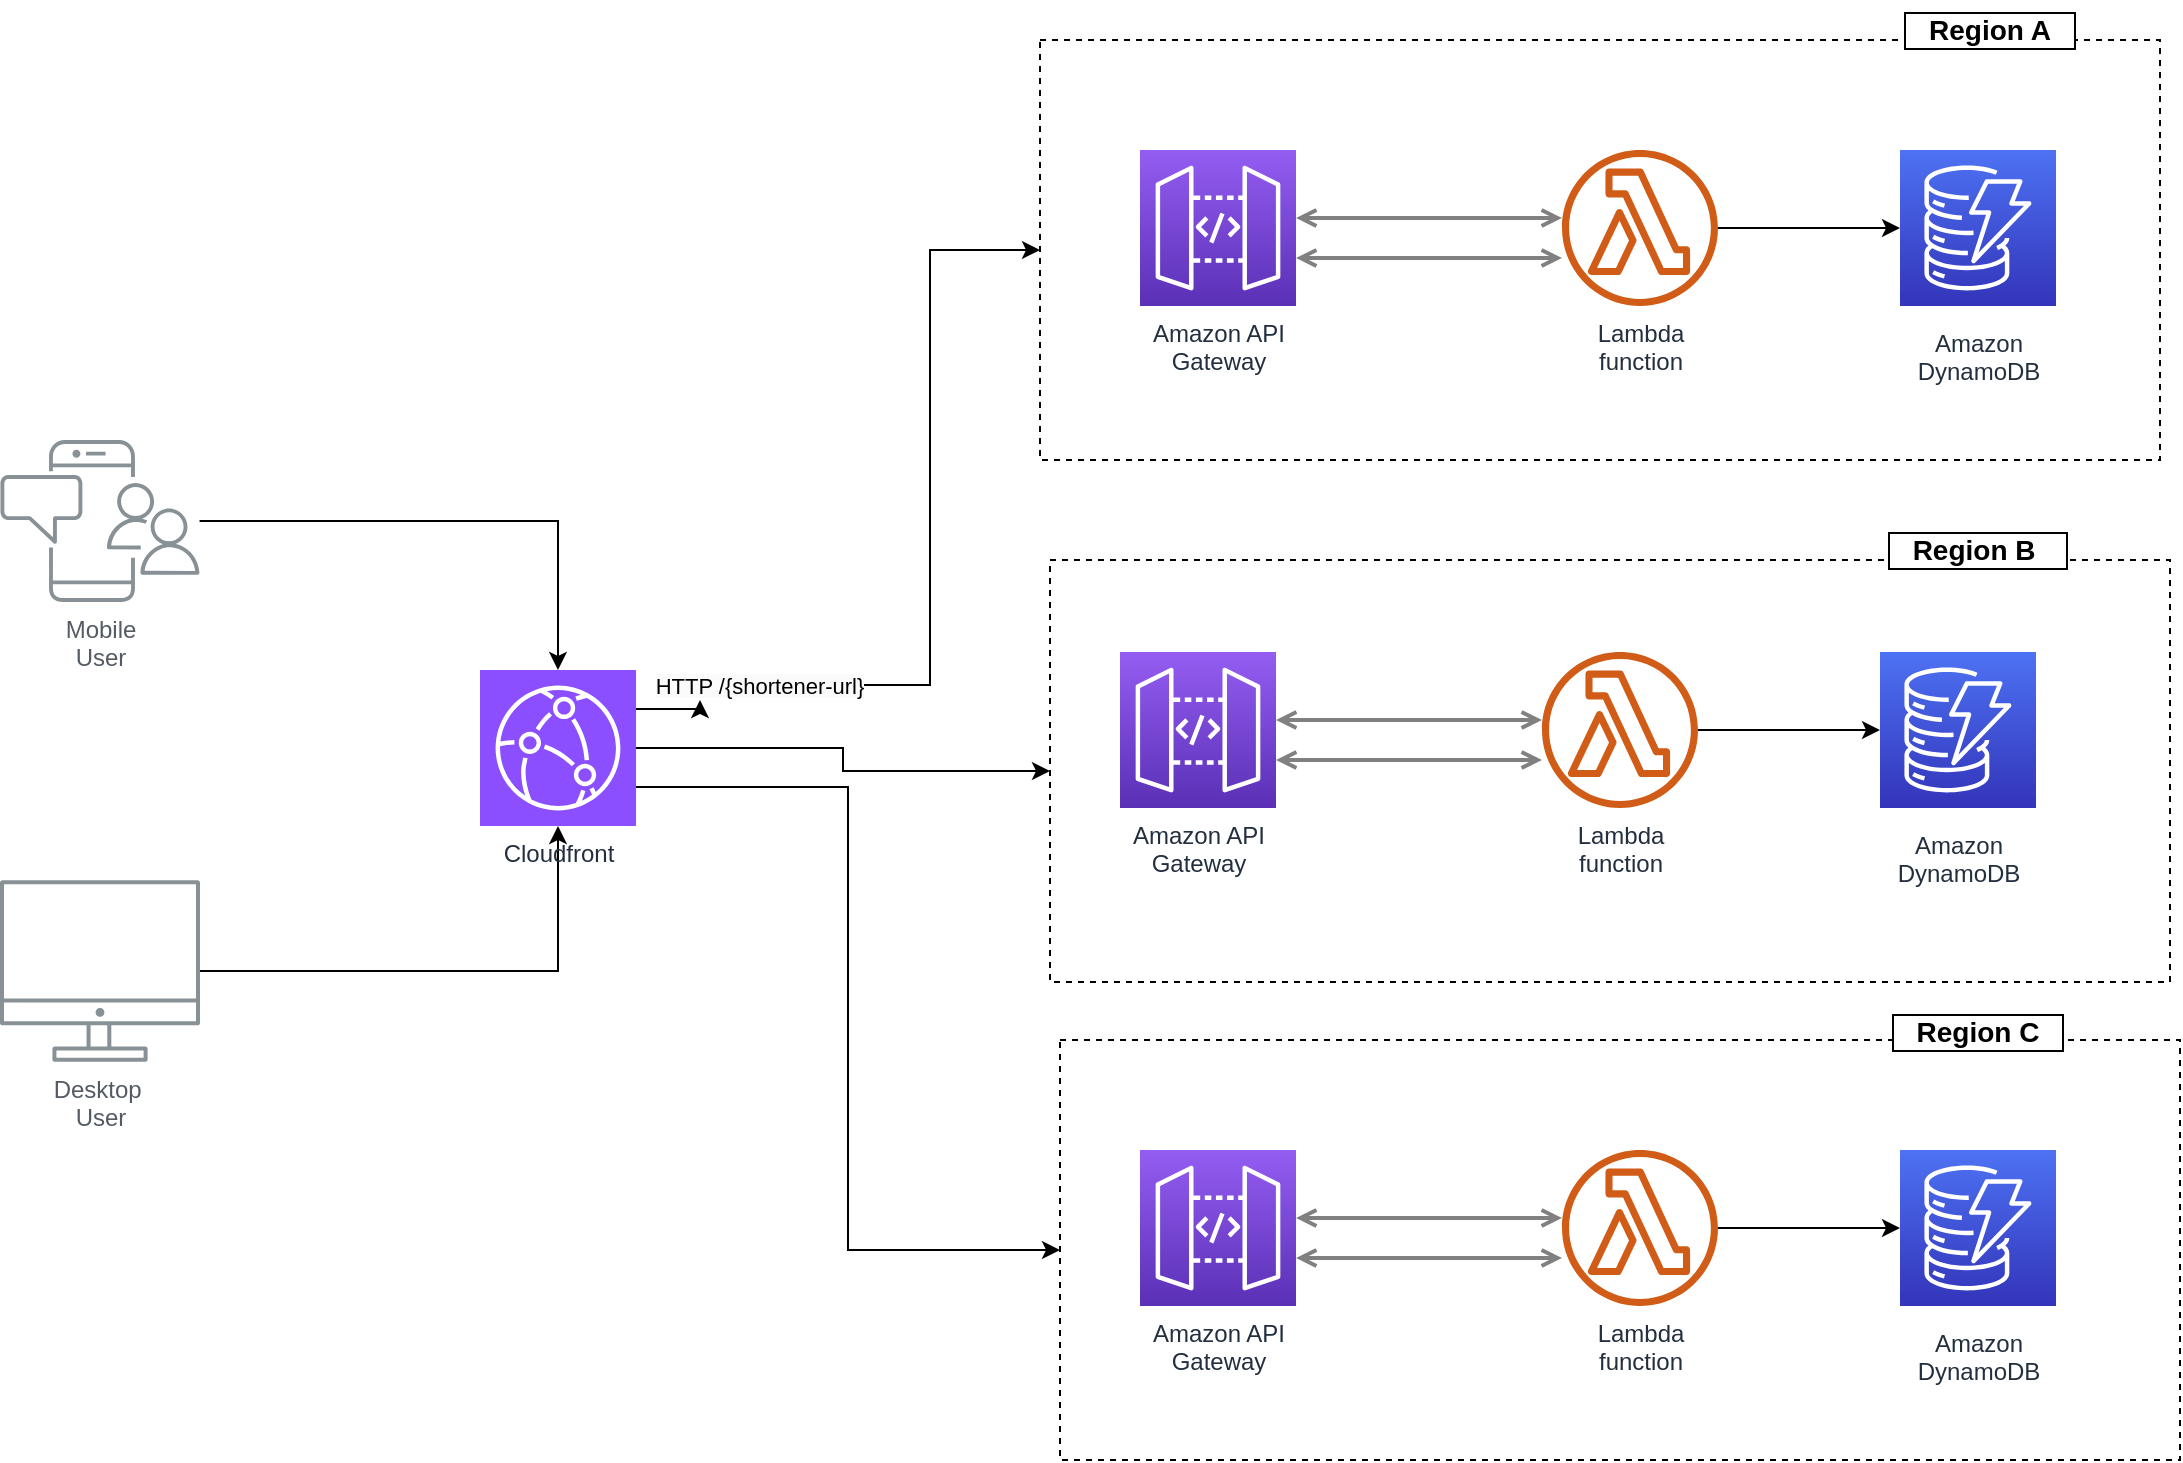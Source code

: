 <mxfile version="24.8.3">
  <diagram id="Ht1M8jgEwFfnCIfOTk4-" name="Page-1">
    <mxGraphModel dx="1500" dy="794" grid="1" gridSize="10" guides="1" tooltips="1" connect="1" arrows="1" fold="1" page="1" pageScale="1" pageWidth="1169" pageHeight="827" math="0" shadow="0">
      <root>
        <mxCell id="0" />
        <mxCell id="1" parent="0" />
        <mxCell id="8YJlpl4-_w39aqNusepq-12" value="" style="rounded=0;whiteSpace=wrap;html=1;dashed=1;" vertex="1" parent="1">
          <mxGeometry x="580" y="30" width="560" height="210" as="geometry" />
        </mxCell>
        <mxCell id="UEzPUAAOIrF-is8g5C7q-129" style="edgeStyle=orthogonalEdgeStyle;rounded=0;orthogonalLoop=1;jettySize=auto;html=1;startArrow=open;startFill=0;endArrow=open;endFill=0;strokeWidth=2;strokeColor=#808080;" parent="1" source="UEzPUAAOIrF-is8g5C7q-114" target="UEzPUAAOIrF-is8g5C7q-115" edge="1">
          <mxGeometry relative="1" as="geometry">
            <Array as="points">
              <mxPoint x="771" y="139" />
              <mxPoint x="771" y="139" />
            </Array>
          </mxGeometry>
        </mxCell>
        <mxCell id="UEzPUAAOIrF-is8g5C7q-137" value="" style="edgeStyle=orthogonalEdgeStyle;rounded=0;orthogonalLoop=1;jettySize=auto;html=1;startArrow=none;startFill=0;endArrow=open;endFill=0;strokeWidth=2;strokeColor=#808080;" parent="1" target="UEzPUAAOIrF-is8g5C7q-118" edge="1">
          <mxGeometry relative="1" as="geometry">
            <mxPoint x="878.5" y="162.5" as="sourcePoint" />
          </mxGeometry>
        </mxCell>
        <mxCell id="UEzPUAAOIrF-is8g5C7q-142" style="edgeStyle=orthogonalEdgeStyle;rounded=0;orthogonalLoop=1;jettySize=auto;html=1;startArrow=open;startFill=0;endArrow=open;endFill=0;strokeWidth=2;strokeColor=#808080;" parent="1" source="UEzPUAAOIrF-is8g5C7q-114" target="UEzPUAAOIrF-is8g5C7q-115" edge="1">
          <mxGeometry relative="1" as="geometry">
            <mxPoint x="718" y="134" as="sourcePoint" />
            <mxPoint x="851" y="134" as="targetPoint" />
            <Array as="points">
              <mxPoint x="771" y="119" />
              <mxPoint x="771" y="119" />
            </Array>
          </mxGeometry>
        </mxCell>
        <mxCell id="8YJlpl4-_w39aqNusepq-9" style="edgeStyle=orthogonalEdgeStyle;rounded=0;orthogonalLoop=1;jettySize=auto;html=1;" edge="1" parent="1" source="UEzPUAAOIrF-is8g5C7q-109" target="8YJlpl4-_w39aqNusepq-7">
          <mxGeometry relative="1" as="geometry" />
        </mxCell>
        <mxCell id="UEzPUAAOIrF-is8g5C7q-109" value="Desktop&amp;nbsp;&lt;div&gt;User&lt;/div&gt;" style="outlineConnect=0;gradientColor=none;fontColor=#545B64;strokeColor=none;fillColor=#879196;dashed=0;verticalLabelPosition=bottom;verticalAlign=top;align=center;html=1;fontSize=12;fontStyle=0;aspect=fixed;shape=mxgraph.aws4.illustration_desktop;pointerEvents=1;labelBackgroundColor=#ffffff;" parent="1" vertex="1">
          <mxGeometry x="60" y="450" width="100" height="91" as="geometry" />
        </mxCell>
        <mxCell id="8YJlpl4-_w39aqNusepq-8" style="edgeStyle=orthogonalEdgeStyle;rounded=0;orthogonalLoop=1;jettySize=auto;html=1;entryX=0.5;entryY=0;entryDx=0;entryDy=0;entryPerimeter=0;" edge="1" parent="1" source="UEzPUAAOIrF-is8g5C7q-110" target="8YJlpl4-_w39aqNusepq-7">
          <mxGeometry relative="1" as="geometry" />
        </mxCell>
        <mxCell id="UEzPUAAOIrF-is8g5C7q-110" value="Mobile&lt;br&gt;User" style="outlineConnect=0;gradientColor=none;fontColor=#545B64;strokeColor=none;fillColor=#879196;dashed=0;verticalLabelPosition=bottom;verticalAlign=top;align=center;html=1;fontSize=12;fontStyle=0;aspect=fixed;shape=mxgraph.aws4.illustration_notification;pointerEvents=1;labelBackgroundColor=#ffffff;" parent="1" vertex="1">
          <mxGeometry x="60" y="230" width="100" height="81" as="geometry" />
        </mxCell>
        <mxCell id="UEzPUAAOIrF-is8g5C7q-114" value="Amazon API&lt;br&gt;Gateway&lt;br&gt;" style="outlineConnect=0;fontColor=#232F3E;gradientColor=#945DF2;gradientDirection=north;fillColor=#5A30B5;strokeColor=#ffffff;dashed=0;verticalLabelPosition=bottom;verticalAlign=top;align=center;html=1;fontSize=12;fontStyle=0;aspect=fixed;shape=mxgraph.aws4.resourceIcon;resIcon=mxgraph.aws4.api_gateway;labelBackgroundColor=#ffffff;" parent="1" vertex="1">
          <mxGeometry x="630" y="85" width="78" height="78" as="geometry" />
        </mxCell>
        <mxCell id="8YJlpl4-_w39aqNusepq-15" style="edgeStyle=orthogonalEdgeStyle;rounded=0;orthogonalLoop=1;jettySize=auto;html=1;" edge="1" parent="1" source="UEzPUAAOIrF-is8g5C7q-115" target="UEzPUAAOIrF-is8g5C7q-119">
          <mxGeometry relative="1" as="geometry" />
        </mxCell>
        <mxCell id="UEzPUAAOIrF-is8g5C7q-115" value="Lambda&lt;br&gt;function" style="outlineConnect=0;fontColor=#232F3E;gradientColor=none;fillColor=#D05C17;strokeColor=none;dashed=0;verticalLabelPosition=bottom;verticalAlign=top;align=center;html=1;fontSize=12;fontStyle=0;aspect=fixed;pointerEvents=1;shape=mxgraph.aws4.lambda_function;labelBackgroundColor=#ffffff;" parent="1" vertex="1">
          <mxGeometry x="841" y="85" width="78" height="78" as="geometry" />
        </mxCell>
        <mxCell id="UEzPUAAOIrF-is8g5C7q-119" value="Amazon&lt;br&gt;DynamoDB&lt;br&gt;" style="outlineConnect=0;fontColor=#232F3E;gradientColor=#4D72F3;gradientDirection=north;fillColor=#3334B9;strokeColor=#ffffff;dashed=0;verticalLabelPosition=bottom;verticalAlign=top;align=center;html=1;fontSize=12;fontStyle=0;aspect=fixed;shape=mxgraph.aws4.resourceIcon;resIcon=mxgraph.aws4.dynamodb;labelBackgroundColor=#ffffff;spacingTop=5;" parent="1" vertex="1">
          <mxGeometry x="1010.0" y="85" width="78" height="78" as="geometry" />
        </mxCell>
        <mxCell id="8YJlpl4-_w39aqNusepq-33" style="edgeStyle=orthogonalEdgeStyle;rounded=0;orthogonalLoop=1;jettySize=auto;html=1;" edge="1" parent="1" source="8YJlpl4-_w39aqNusepq-7" target="8YJlpl4-_w39aqNusepq-17">
          <mxGeometry relative="1" as="geometry" />
        </mxCell>
        <mxCell id="8YJlpl4-_w39aqNusepq-34" style="edgeStyle=orthogonalEdgeStyle;rounded=0;orthogonalLoop=1;jettySize=auto;html=1;entryX=0;entryY=0.5;entryDx=0;entryDy=0;exitX=1;exitY=0.75;exitDx=0;exitDy=0;exitPerimeter=0;" edge="1" parent="1" source="8YJlpl4-_w39aqNusepq-7" target="8YJlpl4-_w39aqNusepq-24">
          <mxGeometry relative="1" as="geometry" />
        </mxCell>
        <mxCell id="8YJlpl4-_w39aqNusepq-7" value="Cloudfront" style="sketch=0;points=[[0,0,0],[0.25,0,0],[0.5,0,0],[0.75,0,0],[1,0,0],[0,1,0],[0.25,1,0],[0.5,1,0],[0.75,1,0],[1,1,0],[0,0.25,0],[0,0.5,0],[0,0.75,0],[1,0.25,0],[1,0.5,0],[1,0.75,0]];outlineConnect=0;fontColor=#232F3E;fillColor=#8C4FFF;strokeColor=#ffffff;dashed=0;verticalLabelPosition=bottom;verticalAlign=top;align=center;html=1;fontSize=12;fontStyle=0;aspect=fixed;shape=mxgraph.aws4.resourceIcon;resIcon=mxgraph.aws4.cloudfront;" vertex="1" parent="1">
          <mxGeometry x="300" y="345" width="78" height="78" as="geometry" />
        </mxCell>
        <mxCell id="8YJlpl4-_w39aqNusepq-13" value="&lt;br&gt;&lt;div&gt;&lt;br&gt;&lt;/div&gt;" style="edgeStyle=orthogonalEdgeStyle;rounded=0;orthogonalLoop=1;jettySize=auto;html=1;labelBackgroundColor=none;exitX=1;exitY=0.25;exitDx=0;exitDy=0;exitPerimeter=0;entryX=0;entryY=0.5;entryDx=0;entryDy=0;" edge="1" parent="1" source="8YJlpl4-_w39aqNusepq-35" target="8YJlpl4-_w39aqNusepq-12">
          <mxGeometry relative="1" as="geometry">
            <mxPoint x="490" y="124" as="sourcePoint" />
          </mxGeometry>
        </mxCell>
        <mxCell id="8YJlpl4-_w39aqNusepq-16" value="&lt;b&gt;&lt;font style=&quot;font-size: 14px;&quot;&gt;&amp;nbsp; &amp;nbsp;Region A&amp;nbsp; &amp;nbsp;&lt;/font&gt;&lt;/b&gt;" style="text;html=1;align=center;verticalAlign=middle;whiteSpace=wrap;rounded=0;labelBackgroundColor=default;labelBorderColor=default;" vertex="1" parent="1">
          <mxGeometry x="1000" y="10" width="110" height="30" as="geometry" />
        </mxCell>
        <mxCell id="8YJlpl4-_w39aqNusepq-17" value="" style="rounded=0;whiteSpace=wrap;html=1;dashed=1;" vertex="1" parent="1">
          <mxGeometry x="585" y="290" width="560" height="211" as="geometry" />
        </mxCell>
        <mxCell id="8YJlpl4-_w39aqNusepq-18" style="edgeStyle=orthogonalEdgeStyle;rounded=0;orthogonalLoop=1;jettySize=auto;html=1;startArrow=open;startFill=0;endArrow=open;endFill=0;strokeWidth=2;strokeColor=#808080;" edge="1" parent="1" source="8YJlpl4-_w39aqNusepq-20" target="8YJlpl4-_w39aqNusepq-22">
          <mxGeometry relative="1" as="geometry">
            <Array as="points">
              <mxPoint x="761" y="390" />
              <mxPoint x="761" y="390" />
            </Array>
          </mxGeometry>
        </mxCell>
        <mxCell id="8YJlpl4-_w39aqNusepq-19" style="edgeStyle=orthogonalEdgeStyle;rounded=0;orthogonalLoop=1;jettySize=auto;html=1;startArrow=open;startFill=0;endArrow=open;endFill=0;strokeWidth=2;strokeColor=#808080;" edge="1" parent="1" source="8YJlpl4-_w39aqNusepq-20" target="8YJlpl4-_w39aqNusepq-22">
          <mxGeometry relative="1" as="geometry">
            <mxPoint x="708" y="385" as="sourcePoint" />
            <mxPoint x="841" y="385" as="targetPoint" />
            <Array as="points">
              <mxPoint x="761" y="370" />
              <mxPoint x="761" y="370" />
            </Array>
          </mxGeometry>
        </mxCell>
        <mxCell id="8YJlpl4-_w39aqNusepq-20" value="Amazon API&lt;br&gt;Gateway&lt;br&gt;" style="outlineConnect=0;fontColor=#232F3E;gradientColor=#945DF2;gradientDirection=north;fillColor=#5A30B5;strokeColor=#ffffff;dashed=0;verticalLabelPosition=bottom;verticalAlign=top;align=center;html=1;fontSize=12;fontStyle=0;aspect=fixed;shape=mxgraph.aws4.resourceIcon;resIcon=mxgraph.aws4.api_gateway;labelBackgroundColor=#ffffff;" vertex="1" parent="1">
          <mxGeometry x="620" y="336" width="78" height="78" as="geometry" />
        </mxCell>
        <mxCell id="8YJlpl4-_w39aqNusepq-21" style="edgeStyle=orthogonalEdgeStyle;rounded=0;orthogonalLoop=1;jettySize=auto;html=1;" edge="1" parent="1" source="8YJlpl4-_w39aqNusepq-22" target="8YJlpl4-_w39aqNusepq-23">
          <mxGeometry relative="1" as="geometry" />
        </mxCell>
        <mxCell id="8YJlpl4-_w39aqNusepq-22" value="Lambda&lt;br&gt;function" style="outlineConnect=0;fontColor=#232F3E;gradientColor=none;fillColor=#D05C17;strokeColor=none;dashed=0;verticalLabelPosition=bottom;verticalAlign=top;align=center;html=1;fontSize=12;fontStyle=0;aspect=fixed;pointerEvents=1;shape=mxgraph.aws4.lambda_function;labelBackgroundColor=#ffffff;" vertex="1" parent="1">
          <mxGeometry x="831" y="336" width="78" height="78" as="geometry" />
        </mxCell>
        <mxCell id="8YJlpl4-_w39aqNusepq-23" value="Amazon&lt;br&gt;DynamoDB&lt;br&gt;" style="outlineConnect=0;fontColor=#232F3E;gradientColor=#4D72F3;gradientDirection=north;fillColor=#3334B9;strokeColor=#ffffff;dashed=0;verticalLabelPosition=bottom;verticalAlign=top;align=center;html=1;fontSize=12;fontStyle=0;aspect=fixed;shape=mxgraph.aws4.resourceIcon;resIcon=mxgraph.aws4.dynamodb;labelBackgroundColor=#ffffff;spacingTop=5;" vertex="1" parent="1">
          <mxGeometry x="1000.0" y="336" width="78" height="78" as="geometry" />
        </mxCell>
        <mxCell id="8YJlpl4-_w39aqNusepq-24" value="" style="rounded=0;whiteSpace=wrap;html=1;dashed=1;" vertex="1" parent="1">
          <mxGeometry x="590" y="530" width="560" height="210" as="geometry" />
        </mxCell>
        <mxCell id="8YJlpl4-_w39aqNusepq-25" style="edgeStyle=orthogonalEdgeStyle;rounded=0;orthogonalLoop=1;jettySize=auto;html=1;startArrow=open;startFill=0;endArrow=open;endFill=0;strokeWidth=2;strokeColor=#808080;" edge="1" parent="1" source="8YJlpl4-_w39aqNusepq-27" target="8YJlpl4-_w39aqNusepq-29">
          <mxGeometry relative="1" as="geometry">
            <Array as="points">
              <mxPoint x="771" y="639" />
              <mxPoint x="771" y="639" />
            </Array>
          </mxGeometry>
        </mxCell>
        <mxCell id="8YJlpl4-_w39aqNusepq-26" style="edgeStyle=orthogonalEdgeStyle;rounded=0;orthogonalLoop=1;jettySize=auto;html=1;startArrow=open;startFill=0;endArrow=open;endFill=0;strokeWidth=2;strokeColor=#808080;" edge="1" parent="1" source="8YJlpl4-_w39aqNusepq-27" target="8YJlpl4-_w39aqNusepq-29">
          <mxGeometry relative="1" as="geometry">
            <mxPoint x="718" y="634" as="sourcePoint" />
            <mxPoint x="851" y="634" as="targetPoint" />
            <Array as="points">
              <mxPoint x="771" y="619" />
              <mxPoint x="771" y="619" />
            </Array>
          </mxGeometry>
        </mxCell>
        <mxCell id="8YJlpl4-_w39aqNusepq-27" value="Amazon API&lt;br&gt;Gateway&lt;br&gt;" style="outlineConnect=0;fontColor=#232F3E;gradientColor=#945DF2;gradientDirection=north;fillColor=#5A30B5;strokeColor=#ffffff;dashed=0;verticalLabelPosition=bottom;verticalAlign=top;align=center;html=1;fontSize=12;fontStyle=0;aspect=fixed;shape=mxgraph.aws4.resourceIcon;resIcon=mxgraph.aws4.api_gateway;labelBackgroundColor=#ffffff;" vertex="1" parent="1">
          <mxGeometry x="630" y="585" width="78" height="78" as="geometry" />
        </mxCell>
        <mxCell id="8YJlpl4-_w39aqNusepq-28" style="edgeStyle=orthogonalEdgeStyle;rounded=0;orthogonalLoop=1;jettySize=auto;html=1;" edge="1" parent="1" source="8YJlpl4-_w39aqNusepq-29" target="8YJlpl4-_w39aqNusepq-30">
          <mxGeometry relative="1" as="geometry" />
        </mxCell>
        <mxCell id="8YJlpl4-_w39aqNusepq-29" value="Lambda&lt;br&gt;function" style="outlineConnect=0;fontColor=#232F3E;gradientColor=none;fillColor=#D05C17;strokeColor=none;dashed=0;verticalLabelPosition=bottom;verticalAlign=top;align=center;html=1;fontSize=12;fontStyle=0;aspect=fixed;pointerEvents=1;shape=mxgraph.aws4.lambda_function;labelBackgroundColor=#ffffff;" vertex="1" parent="1">
          <mxGeometry x="841" y="585" width="78" height="78" as="geometry" />
        </mxCell>
        <mxCell id="8YJlpl4-_w39aqNusepq-30" value="Amazon&lt;br&gt;DynamoDB&lt;br&gt;" style="outlineConnect=0;fontColor=#232F3E;gradientColor=#4D72F3;gradientDirection=north;fillColor=#3334B9;strokeColor=#ffffff;dashed=0;verticalLabelPosition=bottom;verticalAlign=top;align=center;html=1;fontSize=12;fontStyle=0;aspect=fixed;shape=mxgraph.aws4.resourceIcon;resIcon=mxgraph.aws4.dynamodb;labelBackgroundColor=#ffffff;spacingTop=5;" vertex="1" parent="1">
          <mxGeometry x="1010.0" y="585" width="78" height="78" as="geometry" />
        </mxCell>
        <mxCell id="8YJlpl4-_w39aqNusepq-31" value="&lt;b&gt;&lt;font style=&quot;font-size: 14px;&quot;&gt;&amp;nbsp; &amp;nbsp;Region B&amp;nbsp; &amp;nbsp;&amp;nbsp;&lt;/font&gt;&lt;/b&gt;" style="text;html=1;align=center;verticalAlign=middle;whiteSpace=wrap;rounded=0;labelBackgroundColor=default;labelBorderColor=default;" vertex="1" parent="1">
          <mxGeometry x="994" y="270" width="110" height="30" as="geometry" />
        </mxCell>
        <mxCell id="8YJlpl4-_w39aqNusepq-32" value="&lt;b&gt;&lt;font style=&quot;font-size: 14px;&quot;&gt;&amp;nbsp; &amp;nbsp;Region C&amp;nbsp; &amp;nbsp;&lt;/font&gt;&lt;/b&gt;" style="text;html=1;align=center;verticalAlign=middle;whiteSpace=wrap;rounded=0;labelBackgroundColor=default;labelBorderColor=default;" vertex="1" parent="1">
          <mxGeometry x="994" y="511" width="110" height="30" as="geometry" />
        </mxCell>
        <mxCell id="8YJlpl4-_w39aqNusepq-37" value="" style="edgeStyle=orthogonalEdgeStyle;rounded=0;orthogonalLoop=1;jettySize=auto;html=1;labelBackgroundColor=none;exitX=1;exitY=0.25;exitDx=0;exitDy=0;exitPerimeter=0;entryX=0;entryY=0.5;entryDx=0;entryDy=0;" edge="1" parent="1" source="8YJlpl4-_w39aqNusepq-7" target="8YJlpl4-_w39aqNusepq-35">
          <mxGeometry relative="1" as="geometry">
            <mxPoint x="378" y="365" as="sourcePoint" />
            <mxPoint x="580" y="135" as="targetPoint" />
          </mxGeometry>
        </mxCell>
        <mxCell id="8YJlpl4-_w39aqNusepq-35" value="&#xa;&lt;span style=&quot;color: rgb(0, 0, 0); font-family: Helvetica; font-size: 11px; font-style: normal; font-variant-ligatures: normal; font-variant-caps: normal; font-weight: 400; letter-spacing: normal; orphans: 2; text-align: center; text-indent: 0px; text-transform: none; widows: 2; word-spacing: 0px; -webkit-text-stroke-width: 0px; white-space: nowrap; background-color: rgb(251, 251, 251); text-decoration-thickness: initial; text-decoration-style: initial; text-decoration-color: initial; display: inline !important; float: none;&quot;&gt;HTTP /{shortener-url}&lt;/span&gt;&#xa;&#xa;" style="text;html=1;align=center;verticalAlign=middle;whiteSpace=wrap;rounded=0;" vertex="1" parent="1">
          <mxGeometry x="410" y="345" width="60" height="30" as="geometry" />
        </mxCell>
      </root>
    </mxGraphModel>
  </diagram>
</mxfile>
